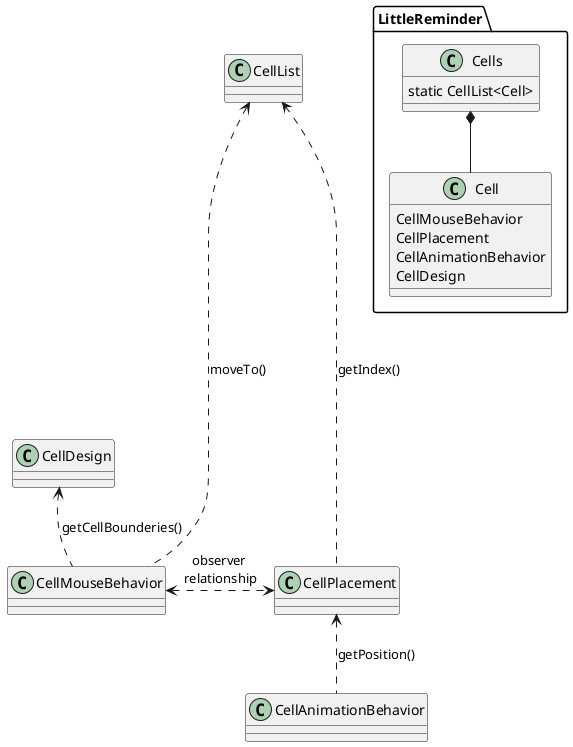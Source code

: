 @startuml
package LittleReminder{
class Cells{
static CellList<Cell>
}
class Cell{
CellMouseBehavior
CellPlacement
CellAnimationBehavior
CellDesign
}
}
Cells *-- Cell

'Dependencies

CellDesign <.. CellMouseBehavior: getCellBounderies()
CellPlacement <.. CellAnimationBehavior: getPosition()
CellMouseBehavior <.> CellPlacement: observer \nrelationship
CellList <..... CellMouseBehavior: moveTo()
CellList <..... CellPlacement: getIndex()
@enduml